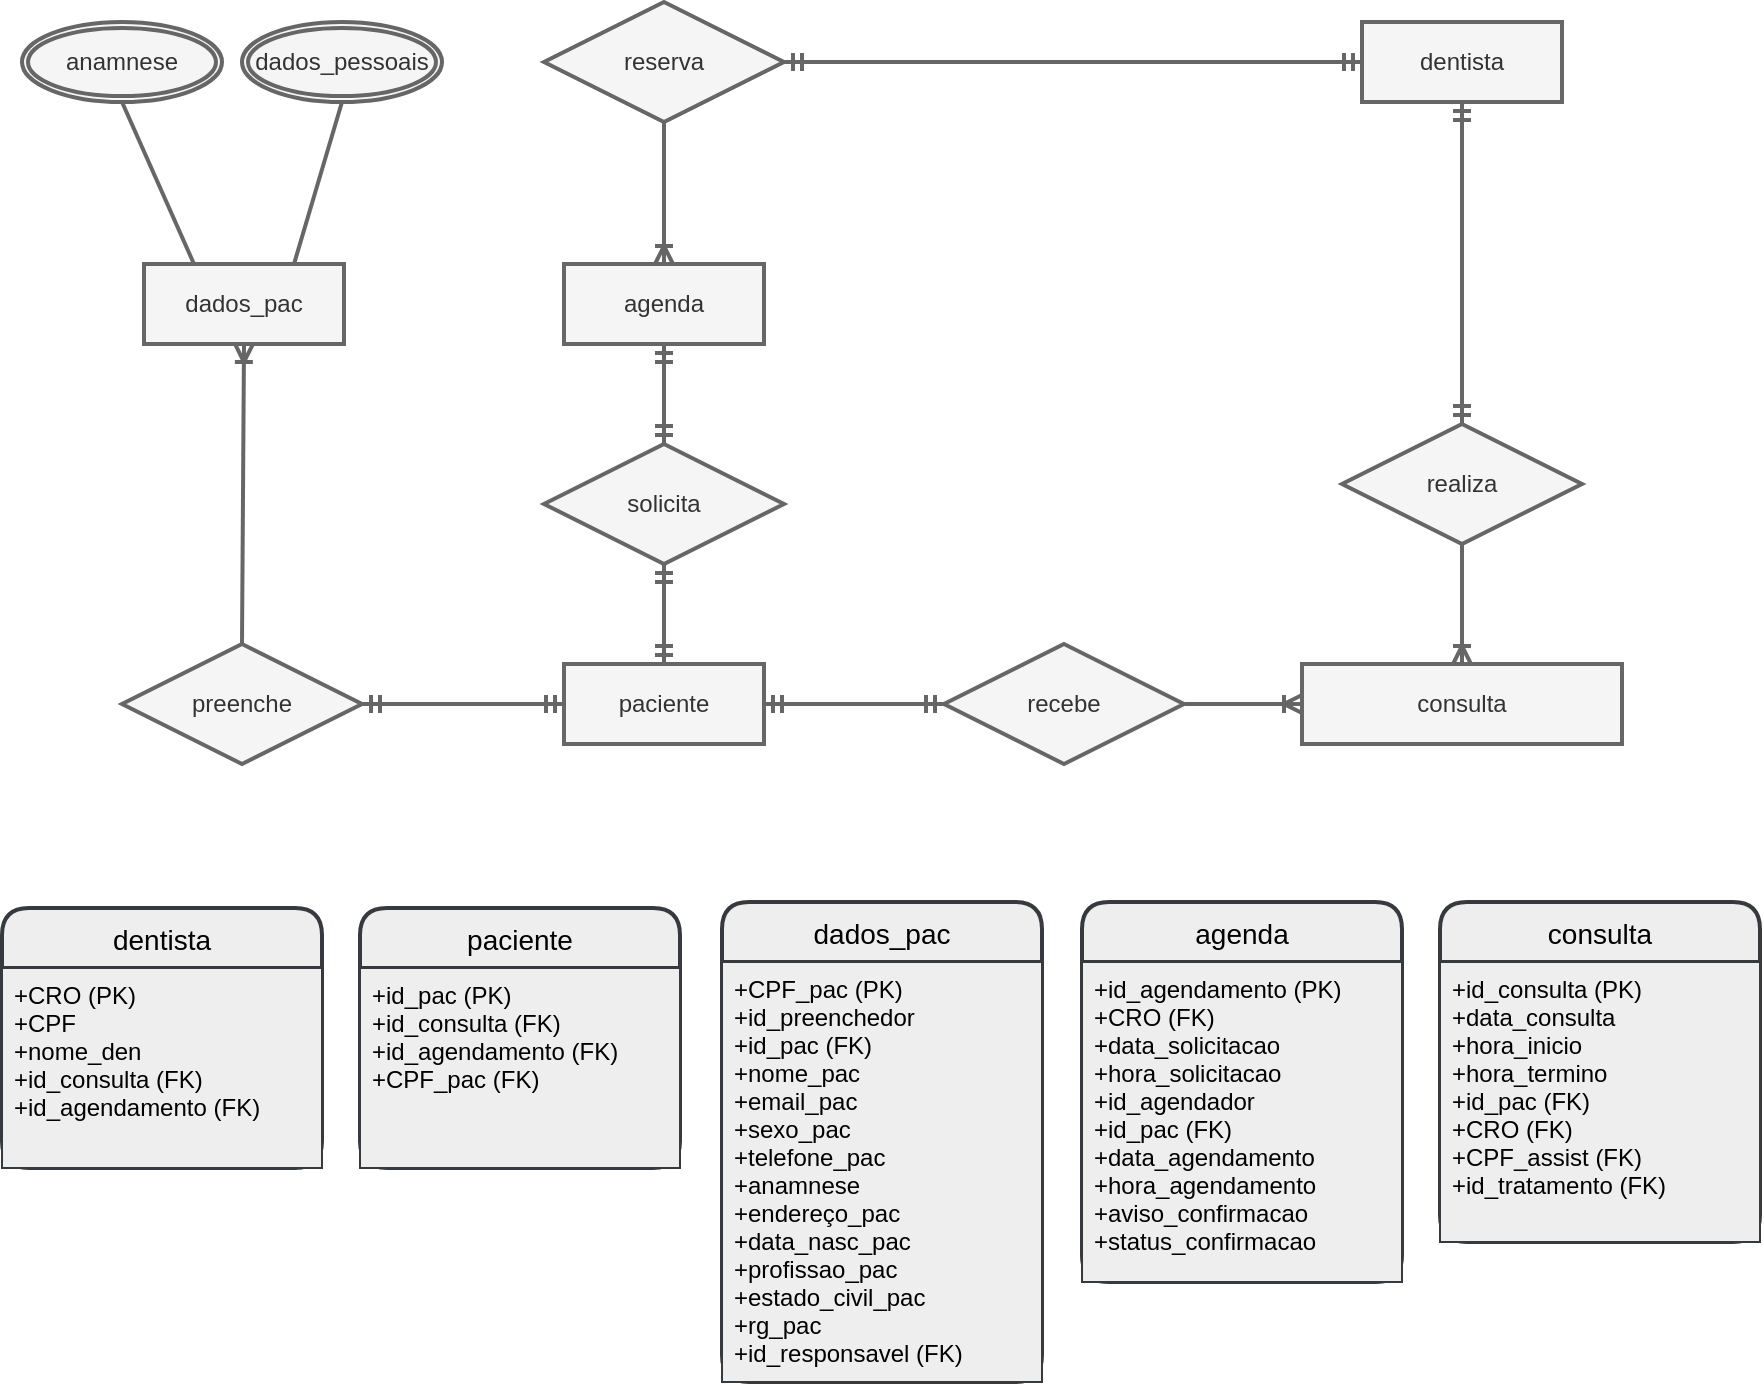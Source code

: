 <mxfile>
    <diagram id="R2lEEEUBdFMjLlhIrx00" name="Page-1">
        <mxGraphModel dx="986" dy="563" grid="1" gridSize="10" guides="1" tooltips="1" connect="1" arrows="1" fold="1" page="1" pageScale="1.5" pageWidth="827" pageHeight="1169" background="#ffffff" math="0" shadow="0" extFonts="Permanent Marker^https://fonts.googleapis.com/css?family=Permanent+Marker">
            <root>
                <mxCell id="0"/>
                <mxCell id="1" parent="0"/>
                <mxCell id="z1ZZ5Lmvl8c4wW6nIf8b-1" value="dentista" style="whiteSpace=wrap;html=1;align=center;fontColor=#333333;fillColor=#f5f5f5;strokeColor=#666666;strokeWidth=2;" parent="1" vertex="1">
                    <mxGeometry x="720" y="50" width="100" height="40" as="geometry"/>
                </mxCell>
                <mxCell id="z1ZZ5Lmvl8c4wW6nIf8b-2" value="paciente" style="whiteSpace=wrap;html=1;align=center;fontColor=#333333;fillColor=#f5f5f5;strokeColor=#666666;strokeWidth=2;" parent="1" vertex="1">
                    <mxGeometry x="321" y="371" width="100" height="40" as="geometry"/>
                </mxCell>
                <mxCell id="z1ZZ5Lmvl8c4wW6nIf8b-5" value="realiza" style="shape=rhombus;perimeter=rhombusPerimeter;whiteSpace=wrap;html=1;align=center;fontColor=#333333;fillColor=#f5f5f5;strokeColor=#666666;strokeWidth=2;" parent="1" vertex="1">
                    <mxGeometry x="710" y="251" width="120" height="60" as="geometry"/>
                </mxCell>
                <mxCell id="3" value="" style="fontSize=12;html=1;endArrow=ERoneToMany;entryX=0.5;entryY=0;entryDx=0;entryDy=0;exitX=0.5;exitY=1;exitDx=0;exitDy=0;fontColor=#000000;fillColor=#f5f5f5;strokeColor=#666666;strokeWidth=2;" parent="1" source="z1ZZ5Lmvl8c4wW6nIf8b-5" target="4" edge="1">
                    <mxGeometry width="100" height="100" relative="1" as="geometry">
                        <mxPoint x="645" y="261" as="sourcePoint"/>
                        <mxPoint x="720" y="371" as="targetPoint"/>
                    </mxGeometry>
                </mxCell>
                <mxCell id="4" value="consulta" style="whiteSpace=wrap;html=1;align=center;fontColor=#333333;fillColor=#f5f5f5;strokeColor=#666666;strokeWidth=2;" parent="1" vertex="1">
                    <mxGeometry x="690" y="371" width="160" height="40" as="geometry"/>
                </mxCell>
                <mxCell id="6" value="" style="fontSize=12;html=1;endArrow=ERmandOne;startArrow=ERmandOne;sketch=0;exitX=0.5;exitY=1;exitDx=0;exitDy=0;entryX=0.5;entryY=0;entryDx=0;entryDy=0;fontColor=#000000;fillColor=#f5f5f5;strokeColor=#666666;strokeWidth=2;" parent="1" source="z1ZZ5Lmvl8c4wW6nIf8b-1" target="z1ZZ5Lmvl8c4wW6nIf8b-5" edge="1">
                    <mxGeometry width="100" height="100" relative="1" as="geometry">
                        <mxPoint x="775" y="371" as="sourcePoint"/>
                        <mxPoint x="875" y="271" as="targetPoint"/>
                    </mxGeometry>
                </mxCell>
                <mxCell id="7" value="recebe" style="shape=rhombus;perimeter=rhombusPerimeter;whiteSpace=wrap;html=1;align=center;fontColor=#333333;fillColor=#f5f5f5;strokeColor=#666666;strokeWidth=2;" parent="1" vertex="1">
                    <mxGeometry x="511" y="361" width="120" height="60" as="geometry"/>
                </mxCell>
                <mxCell id="9" value="" style="edgeStyle=entityRelationEdgeStyle;fontSize=12;html=1;endArrow=ERmandOne;startArrow=ERmandOne;sketch=0;exitX=0;exitY=0.5;exitDx=0;exitDy=0;entryX=1;entryY=0.5;entryDx=0;entryDy=0;fontColor=#000000;fillColor=#f5f5f5;strokeColor=#666666;strokeWidth=2;" parent="1" source="7" target="z1ZZ5Lmvl8c4wW6nIf8b-2" edge="1">
                    <mxGeometry width="100" height="100" relative="1" as="geometry">
                        <mxPoint x="746" y="771" as="sourcePoint"/>
                        <mxPoint x="926" y="571" as="targetPoint"/>
                    </mxGeometry>
                </mxCell>
                <mxCell id="10" value="" style="edgeStyle=entityRelationEdgeStyle;fontSize=12;html=1;endArrow=ERoneToMany;sketch=0;entryX=0;entryY=0.5;entryDx=0;entryDy=0;exitX=1;exitY=0.5;exitDx=0;exitDy=0;fontColor=#000000;fillColor=#f5f5f5;strokeColor=#666666;strokeWidth=2;" parent="1" source="7" target="4" edge="1">
                    <mxGeometry width="100" height="100" relative="1" as="geometry">
                        <mxPoint x="655" y="631" as="sourcePoint"/>
                        <mxPoint x="755" y="531" as="targetPoint"/>
                    </mxGeometry>
                </mxCell>
                <mxCell id="11" value="dados_pac" style="whiteSpace=wrap;html=1;align=center;fontColor=#333333;fillColor=#f5f5f5;strokeColor=#666666;strokeWidth=2;" parent="1" vertex="1">
                    <mxGeometry x="111" y="171" width="100" height="40" as="geometry"/>
                </mxCell>
                <mxCell id="13" value="preenche" style="shape=rhombus;perimeter=rhombusPerimeter;whiteSpace=wrap;html=1;align=center;fontColor=#333333;fillColor=#f5f5f5;strokeColor=#666666;strokeWidth=2;" parent="1" vertex="1">
                    <mxGeometry x="100" y="361" width="120" height="60" as="geometry"/>
                </mxCell>
                <mxCell id="20" value="" style="fontSize=12;html=1;endArrow=ERoneToMany;sketch=0;entryX=0.5;entryY=1;entryDx=0;entryDy=0;fontColor=#000000;fillColor=#f5f5f5;strokeColor=#666666;strokeWidth=2;exitX=0.5;exitY=0;exitDx=0;exitDy=0;" parent="1" source="13" target="11" edge="1">
                    <mxGeometry width="100" height="100" relative="1" as="geometry">
                        <mxPoint x="161" y="351" as="sourcePoint"/>
                        <mxPoint x="-95" y="-20" as="targetPoint"/>
                    </mxGeometry>
                </mxCell>
                <mxCell id="21" value="" style="fontSize=12;html=1;endArrow=ERmandOne;startArrow=ERmandOne;sketch=0;entryX=0;entryY=0.5;entryDx=0;entryDy=0;exitX=1;exitY=0.5;exitDx=0;exitDy=0;edgeStyle=orthogonalEdgeStyle;fontColor=#000000;fillColor=#f5f5f5;strokeColor=#666666;strokeWidth=2;" parent="1" source="13" target="z1ZZ5Lmvl8c4wW6nIf8b-2" edge="1">
                    <mxGeometry width="100" height="100" relative="1" as="geometry">
                        <mxPoint x="340" y="271" as="sourcePoint"/>
                        <mxPoint x="1025" y="341" as="targetPoint"/>
                    </mxGeometry>
                </mxCell>
                <mxCell id="22" value="" style="fontSize=12;html=1;endArrow=ERmandOne;startArrow=ERmandOne;sketch=0;exitX=0;exitY=0.5;exitDx=0;exitDy=0;entryX=1;entryY=0.5;entryDx=0;entryDy=0;fontColor=#000000;fillColor=#f5f5f5;strokeColor=#666666;strokeWidth=2;" parent="1" source="z1ZZ5Lmvl8c4wW6nIf8b-1" target="35" edge="1">
                    <mxGeometry width="100" height="100" relative="1" as="geometry">
                        <mxPoint x="256" y="61" as="sourcePoint"/>
                        <mxPoint x="435" y="-29" as="targetPoint"/>
                    </mxGeometry>
                </mxCell>
                <mxCell id="35" value="reserva" style="shape=rhombus;perimeter=rhombusPerimeter;whiteSpace=wrap;html=1;align=center;fontColor=#333333;fillColor=#f5f5f5;strokeColor=#666666;strokeWidth=2;" parent="1" vertex="1">
                    <mxGeometry x="311" y="40" width="120" height="60" as="geometry"/>
                </mxCell>
                <mxCell id="37" value="agenda" style="whiteSpace=wrap;html=1;align=center;fontColor=#333333;fillColor=#f5f5f5;strokeColor=#666666;strokeWidth=2;" parent="1" vertex="1">
                    <mxGeometry x="321" y="171" width="100" height="40" as="geometry"/>
                </mxCell>
                <mxCell id="39" value="" style="fontSize=12;html=1;endArrow=ERmandOne;startArrow=ERmandOne;sketch=0;exitX=0.5;exitY=0;exitDx=0;exitDy=0;entryX=0.5;entryY=1;entryDx=0;entryDy=0;fontColor=#000000;fillColor=#f5f5f5;strokeColor=#666666;strokeWidth=2;" parent="1" source="z1ZZ5Lmvl8c4wW6nIf8b-2" target="64" edge="1">
                    <mxGeometry width="100" height="100" relative="1" as="geometry">
                        <mxPoint x="351" y="321" as="sourcePoint"/>
                        <mxPoint x="141" y="511" as="targetPoint"/>
                    </mxGeometry>
                </mxCell>
                <mxCell id="48" value="dentista" style="swimlane;childLayout=stackLayout;horizontal=1;startSize=30;horizontalStack=0;rounded=1;fontSize=14;fontStyle=0;strokeWidth=2;resizeParent=0;resizeLast=1;shadow=0;dashed=0;align=center;fillColor=#eeeeee;strokeColor=#36393d;fontColor=#000000;" parent="1" vertex="1">
                    <mxGeometry x="40" y="493" width="160" height="130" as="geometry">
                        <mxRectangle x="90" y="700" width="90" height="30" as="alternateBounds"/>
                    </mxGeometry>
                </mxCell>
                <mxCell id="49" value="+CRO (PK)&#10;+CPF&#10;+nome_den&#10;+id_consulta (FK)&#10;+id_agendamento (FK)" style="align=left;strokeColor=#36393d;fillColor=#eeeeee;spacingLeft=4;fontSize=12;verticalAlign=top;resizable=0;rotatable=0;part=1;fontColor=#000000;" parent="48" vertex="1">
                    <mxGeometry y="30" width="160" height="100" as="geometry"/>
                </mxCell>
                <mxCell id="52" value="" style="fontSize=12;html=1;endArrow=ERoneToMany;sketch=0;elbow=vertical;exitX=0.5;exitY=1;exitDx=0;exitDy=0;entryX=0.5;entryY=0;entryDx=0;entryDy=0;fontColor=#000000;fillColor=#f5f5f5;strokeColor=#666666;strokeWidth=2;" parent="1" source="35" target="37" edge="1">
                    <mxGeometry width="100" height="100" relative="1" as="geometry">
                        <mxPoint x="531" y="331" as="sourcePoint"/>
                        <mxPoint x="631" y="231" as="targetPoint"/>
                    </mxGeometry>
                </mxCell>
                <mxCell id="53" value="paciente" style="swimlane;childLayout=stackLayout;horizontal=1;startSize=30;horizontalStack=0;rounded=1;fontSize=14;fontStyle=0;strokeWidth=2;resizeParent=0;resizeLast=1;shadow=0;dashed=0;align=center;fillColor=#eeeeee;strokeColor=#36393d;fontColor=#000000;" parent="1" vertex="1">
                    <mxGeometry x="219" y="493" width="160" height="130" as="geometry"/>
                </mxCell>
                <mxCell id="54" value="+id_pac (PK)&#10;+id_consulta (FK)&#10;+id_agendamento (FK)&#10;+CPF_pac (FK)" style="align=left;strokeColor=#36393d;fillColor=#eeeeee;spacingLeft=4;fontSize=12;verticalAlign=top;resizable=0;rotatable=0;part=1;fontColor=#000000;" parent="53" vertex="1">
                    <mxGeometry y="30" width="160" height="100" as="geometry"/>
                </mxCell>
                <mxCell id="55" value="dados_pac" style="swimlane;childLayout=stackLayout;horizontal=1;startSize=30;horizontalStack=0;rounded=1;fontSize=14;fontStyle=0;strokeWidth=2;resizeParent=0;resizeLast=1;shadow=0;dashed=0;align=center;fillColor=#eeeeee;strokeColor=#36393d;fontColor=#000000;" parent="1" vertex="1">
                    <mxGeometry x="400" y="490" width="160" height="240" as="geometry"/>
                </mxCell>
                <mxCell id="56" value="+CPF_pac (PK)&#10;+id_preenchedor&#10;+id_pac (FK)&#10;+nome_pac&#10;+email_pac&#10;+sexo_pac&#10;+telefone_pac&#10;+anamnese&#10;+endereço_pac&#10;+data_nasc_pac&#10;+profissao_pac&#10;+estado_civil_pac&#10;+rg_pac&#10;+id_responsavel (FK)" style="align=left;strokeColor=#36393d;fillColor=#eeeeee;spacingLeft=4;fontSize=12;verticalAlign=top;resizable=0;rotatable=0;part=1;fontColor=#000000;" parent="55" vertex="1">
                    <mxGeometry y="30" width="160" height="210" as="geometry"/>
                </mxCell>
                <mxCell id="64" value="solicita" style="shape=rhombus;perimeter=rhombusPerimeter;whiteSpace=wrap;html=1;align=center;fontColor=#333333;fillColor=#f5f5f5;strokeColor=#666666;strokeWidth=2;" parent="1" vertex="1">
                    <mxGeometry x="311" y="261" width="120" height="60" as="geometry"/>
                </mxCell>
                <mxCell id="65" value="" style="fontSize=12;html=1;endArrow=ERmandOne;startArrow=ERmandOne;sketch=0;exitX=0.5;exitY=1;exitDx=0;exitDy=0;entryX=0.5;entryY=0;entryDx=0;entryDy=0;fontColor=#000000;fillColor=#f5f5f5;strokeColor=#666666;strokeWidth=2;" parent="1" source="37" target="64" edge="1">
                    <mxGeometry width="100" height="100" relative="1" as="geometry">
                        <mxPoint x="501" y="341" as="sourcePoint"/>
                        <mxPoint x="441" y="341" as="targetPoint"/>
                    </mxGeometry>
                </mxCell>
                <mxCell id="74" value="anamnese" style="ellipse;shape=doubleEllipse;margin=3;whiteSpace=wrap;html=1;align=center;fontColor=#333333;fillColor=#f5f5f5;strokeColor=#666666;strokeWidth=2;" parent="1" vertex="1">
                    <mxGeometry x="50" y="50" width="100" height="40" as="geometry"/>
                </mxCell>
                <mxCell id="75" value="" style="endArrow=none;html=1;rounded=0;exitX=0.25;exitY=0;exitDx=0;exitDy=0;entryX=0.5;entryY=1;entryDx=0;entryDy=0;fontColor=#000000;fillColor=#f5f5f5;strokeColor=#666666;strokeWidth=2;" parent="1" source="11" target="74" edge="1">
                    <mxGeometry relative="1" as="geometry">
                        <mxPoint x="-200" y="150" as="sourcePoint"/>
                        <mxPoint x="-40" y="150" as="targetPoint"/>
                    </mxGeometry>
                </mxCell>
                <mxCell id="77" value="dados_pessoais" style="ellipse;shape=doubleEllipse;margin=3;whiteSpace=wrap;html=1;align=center;fontColor=#333333;fillColor=#f5f5f5;strokeColor=#666666;strokeWidth=2;" parent="1" vertex="1">
                    <mxGeometry x="160" y="50" width="100" height="40" as="geometry"/>
                </mxCell>
                <mxCell id="78" value="" style="endArrow=none;html=1;rounded=0;exitX=0.75;exitY=0;exitDx=0;exitDy=0;entryX=0.5;entryY=1;entryDx=0;entryDy=0;fontColor=#000000;fillColor=#f5f5f5;strokeColor=#666666;strokeWidth=2;" parent="1" source="11" target="77" edge="1">
                    <mxGeometry relative="1" as="geometry">
                        <mxPoint x="-95" y="70" as="sourcePoint"/>
                        <mxPoint x="-130" y="150" as="targetPoint"/>
                    </mxGeometry>
                </mxCell>
                <mxCell id="81" value="agenda" style="swimlane;childLayout=stackLayout;horizontal=1;startSize=30;horizontalStack=0;rounded=1;fontSize=14;fontStyle=0;strokeWidth=2;resizeParent=0;resizeLast=1;shadow=0;dashed=0;align=center;fillColor=#eeeeee;strokeColor=#36393d;fontColor=#000000;" parent="1" vertex="1">
                    <mxGeometry x="580" y="490" width="160" height="190" as="geometry"/>
                </mxCell>
                <mxCell id="82" value="+id_agendamento (PK)&#10;+CRO (FK)&#10;+data_solicitacao&#10;+hora_solicitacao&#10;+id_agendador&#10;+id_pac (FK)&#10;+data_agendamento&#10;+hora_agendamento&#10;+aviso_confirmacao&#10;+status_confirmacao" style="align=left;strokeColor=#36393d;fillColor=#eeeeee;spacingLeft=4;fontSize=12;verticalAlign=top;resizable=0;rotatable=0;part=1;fontColor=#000000;" parent="81" vertex="1">
                    <mxGeometry y="30" width="160" height="160" as="geometry"/>
                </mxCell>
                <mxCell id="85" value="consulta" style="swimlane;childLayout=stackLayout;horizontal=1;startSize=30;horizontalStack=0;rounded=1;fontSize=14;fontStyle=0;strokeWidth=2;resizeParent=0;resizeLast=1;shadow=0;dashed=0;align=center;fillColor=#eeeeee;strokeColor=#36393d;fontColor=#000000;" parent="1" vertex="1">
                    <mxGeometry x="759" y="490" width="160" height="170" as="geometry"/>
                </mxCell>
                <mxCell id="86" value="+id_consulta (PK)&#10;+data_consulta&#10;+hora_inicio&#10;+hora_termino&#10;+id_pac (FK)&#10;+CRO (FK)&#10;+CPF_assist (FK)&#10;+id_tratamento (FK)" style="align=left;strokeColor=#36393d;fillColor=#eeeeee;spacingLeft=4;fontSize=12;verticalAlign=top;resizable=0;rotatable=0;part=1;fontColor=#000000;" parent="85" vertex="1">
                    <mxGeometry y="30" width="160" height="140" as="geometry"/>
                </mxCell>
            </root>
        </mxGraphModel>
    </diagram>
</mxfile>